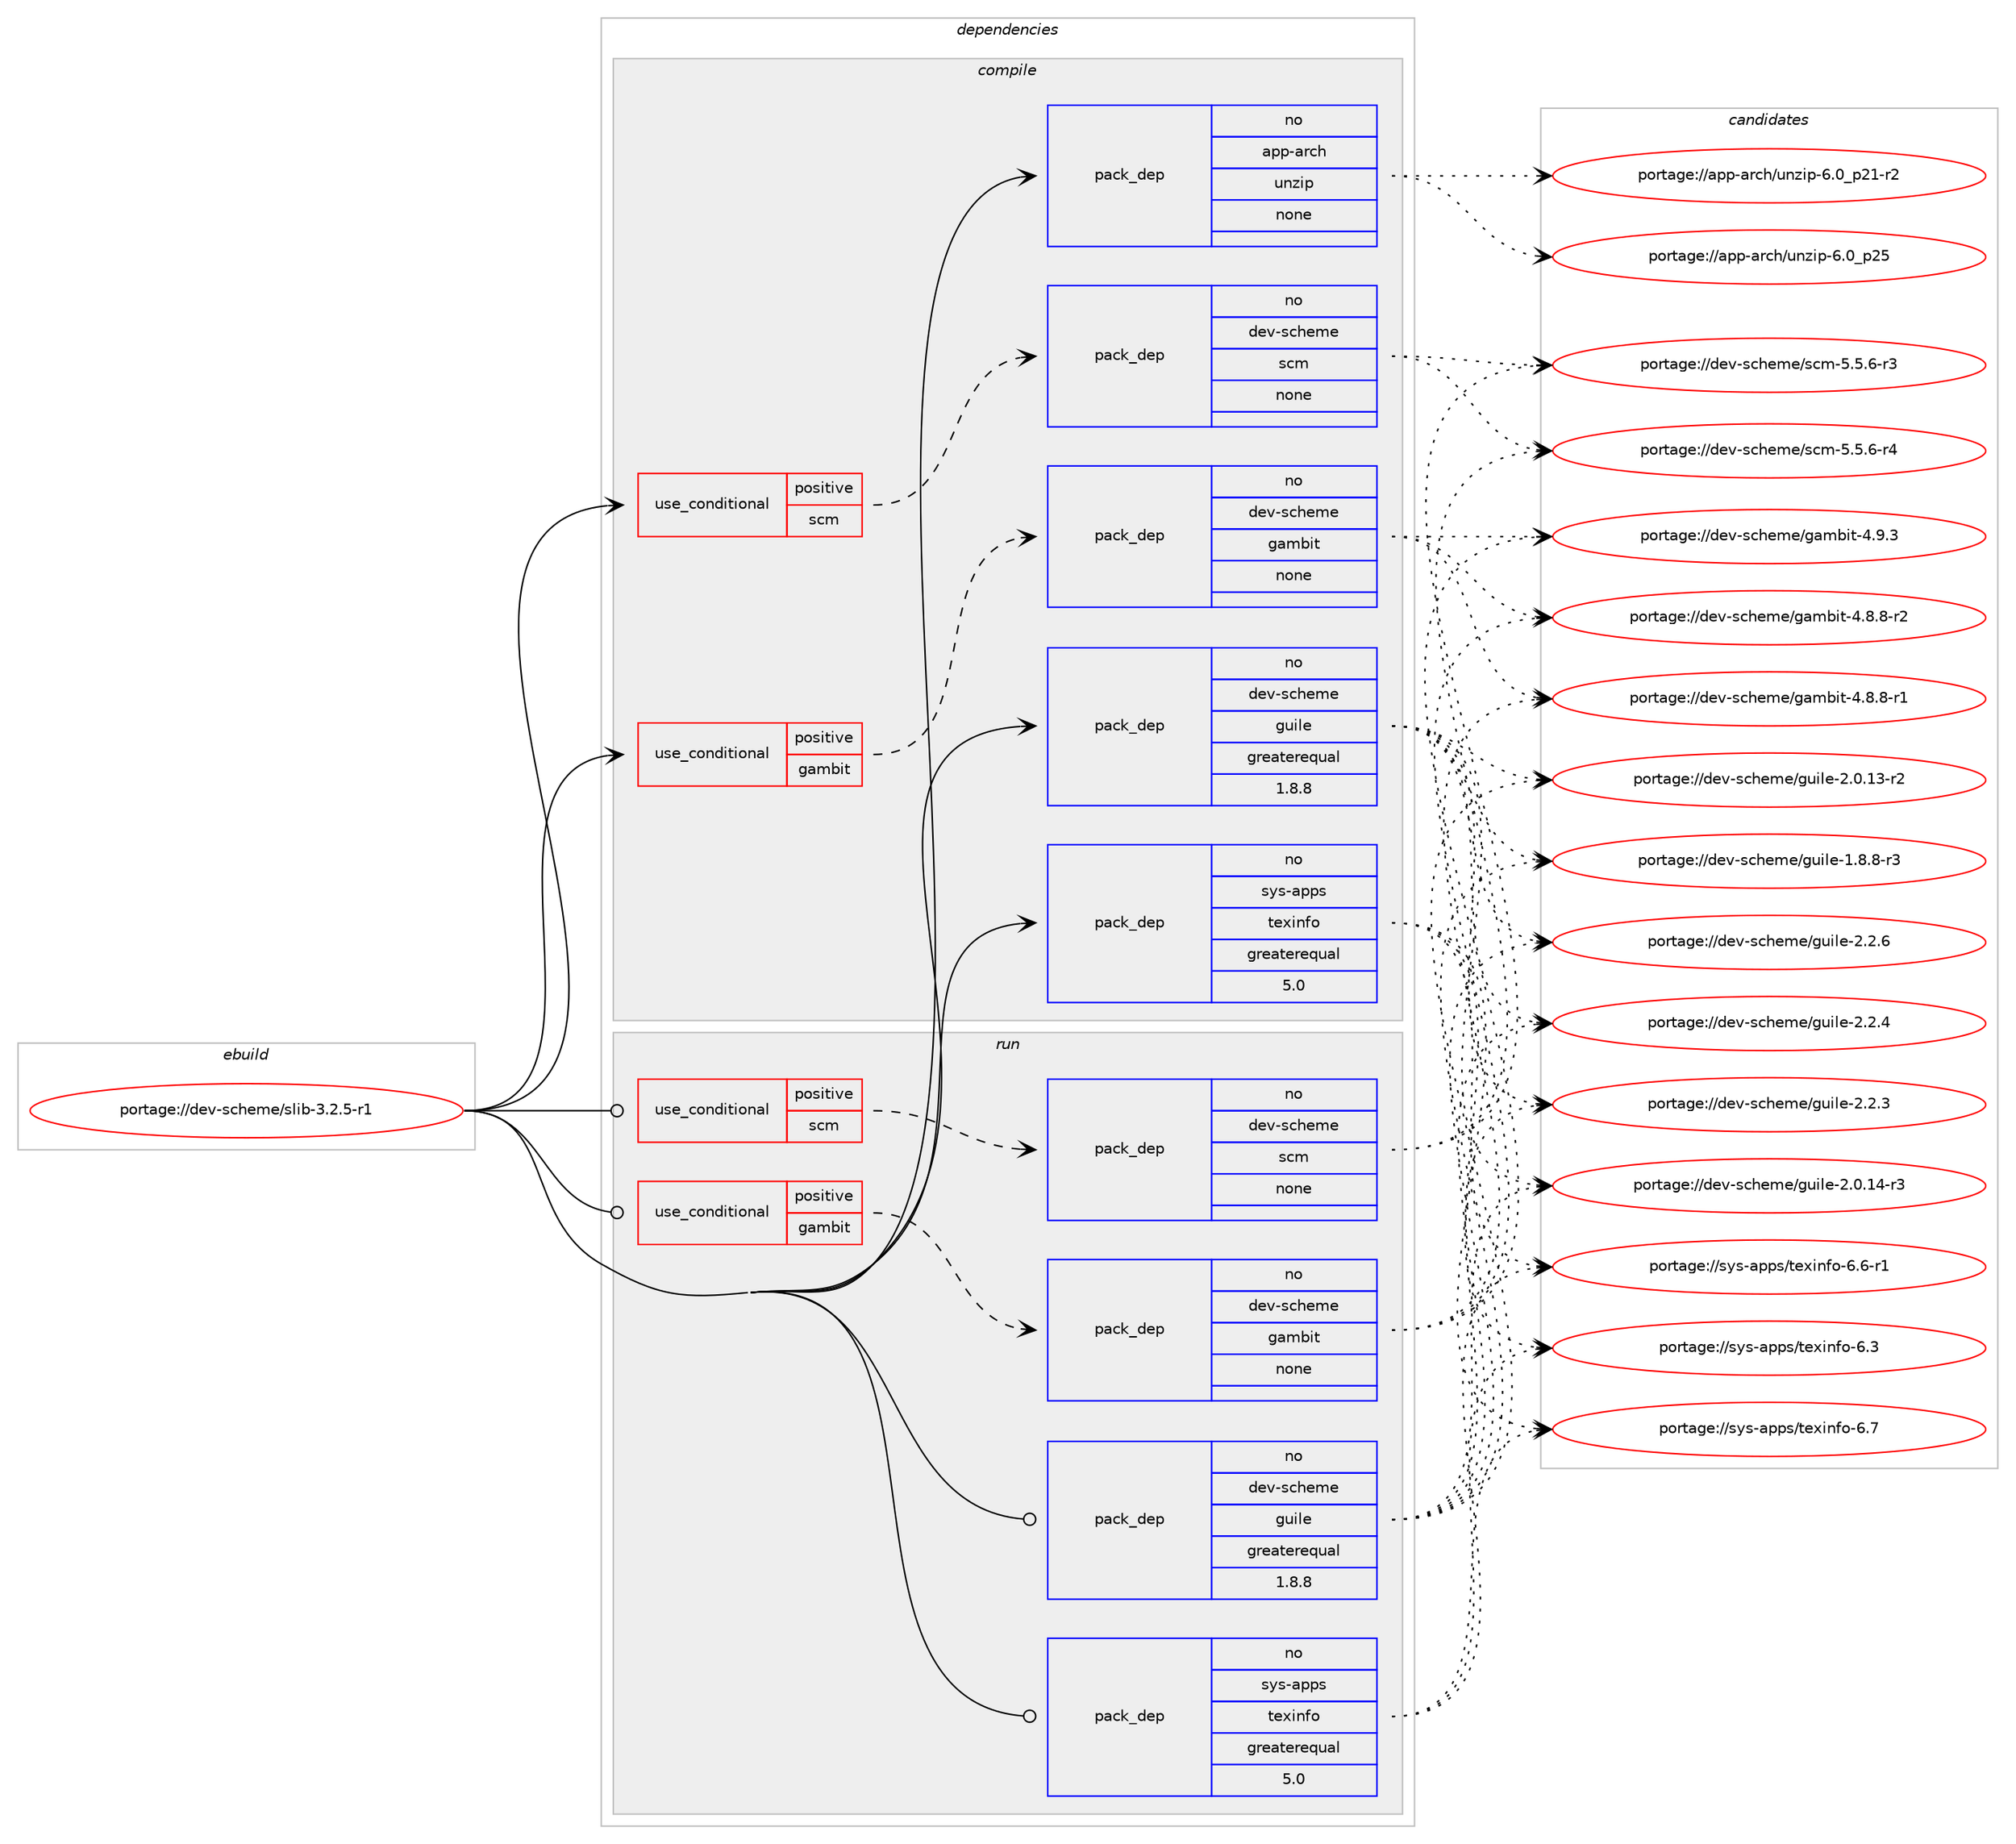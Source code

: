 digraph prolog {

# *************
# Graph options
# *************

newrank=true;
concentrate=true;
compound=true;
graph [rankdir=LR,fontname=Helvetica,fontsize=10,ranksep=1.5];#, ranksep=2.5, nodesep=0.2];
edge  [arrowhead=vee];
node  [fontname=Helvetica,fontsize=10];

# **********
# The ebuild
# **********

subgraph cluster_leftcol {
color=gray;
label=<<i>ebuild</i>>;
id [label="portage://dev-scheme/slib-3.2.5-r1", color=red, width=4, href="../dev-scheme/slib-3.2.5-r1.svg"];
}

# ****************
# The dependencies
# ****************

subgraph cluster_midcol {
color=gray;
label=<<i>dependencies</i>>;
subgraph cluster_compile {
fillcolor="#eeeeee";
style=filled;
label=<<i>compile</i>>;
subgraph cond63938 {
dependency308918 [label=<<TABLE BORDER="0" CELLBORDER="1" CELLSPACING="0" CELLPADDING="4"><TR><TD ROWSPAN="3" CELLPADDING="10">use_conditional</TD></TR><TR><TD>positive</TD></TR><TR><TD>gambit</TD></TR></TABLE>>, shape=none, color=red];
subgraph pack240266 {
dependency308919 [label=<<TABLE BORDER="0" CELLBORDER="1" CELLSPACING="0" CELLPADDING="4" WIDTH="220"><TR><TD ROWSPAN="6" CELLPADDING="30">pack_dep</TD></TR><TR><TD WIDTH="110">no</TD></TR><TR><TD>dev-scheme</TD></TR><TR><TD>gambit</TD></TR><TR><TD>none</TD></TR><TR><TD></TD></TR></TABLE>>, shape=none, color=blue];
}
dependency308918:e -> dependency308919:w [weight=20,style="dashed",arrowhead="vee"];
}
id:e -> dependency308918:w [weight=20,style="solid",arrowhead="vee"];
subgraph cond63939 {
dependency308920 [label=<<TABLE BORDER="0" CELLBORDER="1" CELLSPACING="0" CELLPADDING="4"><TR><TD ROWSPAN="3" CELLPADDING="10">use_conditional</TD></TR><TR><TD>positive</TD></TR><TR><TD>scm</TD></TR></TABLE>>, shape=none, color=red];
subgraph pack240267 {
dependency308921 [label=<<TABLE BORDER="0" CELLBORDER="1" CELLSPACING="0" CELLPADDING="4" WIDTH="220"><TR><TD ROWSPAN="6" CELLPADDING="30">pack_dep</TD></TR><TR><TD WIDTH="110">no</TD></TR><TR><TD>dev-scheme</TD></TR><TR><TD>scm</TD></TR><TR><TD>none</TD></TR><TR><TD></TD></TR></TABLE>>, shape=none, color=blue];
}
dependency308920:e -> dependency308921:w [weight=20,style="dashed",arrowhead="vee"];
}
id:e -> dependency308920:w [weight=20,style="solid",arrowhead="vee"];
subgraph pack240268 {
dependency308922 [label=<<TABLE BORDER="0" CELLBORDER="1" CELLSPACING="0" CELLPADDING="4" WIDTH="220"><TR><TD ROWSPAN="6" CELLPADDING="30">pack_dep</TD></TR><TR><TD WIDTH="110">no</TD></TR><TR><TD>app-arch</TD></TR><TR><TD>unzip</TD></TR><TR><TD>none</TD></TR><TR><TD></TD></TR></TABLE>>, shape=none, color=blue];
}
id:e -> dependency308922:w [weight=20,style="solid",arrowhead="vee"];
subgraph pack240269 {
dependency308923 [label=<<TABLE BORDER="0" CELLBORDER="1" CELLSPACING="0" CELLPADDING="4" WIDTH="220"><TR><TD ROWSPAN="6" CELLPADDING="30">pack_dep</TD></TR><TR><TD WIDTH="110">no</TD></TR><TR><TD>dev-scheme</TD></TR><TR><TD>guile</TD></TR><TR><TD>greaterequal</TD></TR><TR><TD>1.8.8</TD></TR></TABLE>>, shape=none, color=blue];
}
id:e -> dependency308923:w [weight=20,style="solid",arrowhead="vee"];
subgraph pack240270 {
dependency308924 [label=<<TABLE BORDER="0" CELLBORDER="1" CELLSPACING="0" CELLPADDING="4" WIDTH="220"><TR><TD ROWSPAN="6" CELLPADDING="30">pack_dep</TD></TR><TR><TD WIDTH="110">no</TD></TR><TR><TD>sys-apps</TD></TR><TR><TD>texinfo</TD></TR><TR><TD>greaterequal</TD></TR><TR><TD>5.0</TD></TR></TABLE>>, shape=none, color=blue];
}
id:e -> dependency308924:w [weight=20,style="solid",arrowhead="vee"];
}
subgraph cluster_compileandrun {
fillcolor="#eeeeee";
style=filled;
label=<<i>compile and run</i>>;
}
subgraph cluster_run {
fillcolor="#eeeeee";
style=filled;
label=<<i>run</i>>;
subgraph cond63940 {
dependency308925 [label=<<TABLE BORDER="0" CELLBORDER="1" CELLSPACING="0" CELLPADDING="4"><TR><TD ROWSPAN="3" CELLPADDING="10">use_conditional</TD></TR><TR><TD>positive</TD></TR><TR><TD>gambit</TD></TR></TABLE>>, shape=none, color=red];
subgraph pack240271 {
dependency308926 [label=<<TABLE BORDER="0" CELLBORDER="1" CELLSPACING="0" CELLPADDING="4" WIDTH="220"><TR><TD ROWSPAN="6" CELLPADDING="30">pack_dep</TD></TR><TR><TD WIDTH="110">no</TD></TR><TR><TD>dev-scheme</TD></TR><TR><TD>gambit</TD></TR><TR><TD>none</TD></TR><TR><TD></TD></TR></TABLE>>, shape=none, color=blue];
}
dependency308925:e -> dependency308926:w [weight=20,style="dashed",arrowhead="vee"];
}
id:e -> dependency308925:w [weight=20,style="solid",arrowhead="odot"];
subgraph cond63941 {
dependency308927 [label=<<TABLE BORDER="0" CELLBORDER="1" CELLSPACING="0" CELLPADDING="4"><TR><TD ROWSPAN="3" CELLPADDING="10">use_conditional</TD></TR><TR><TD>positive</TD></TR><TR><TD>scm</TD></TR></TABLE>>, shape=none, color=red];
subgraph pack240272 {
dependency308928 [label=<<TABLE BORDER="0" CELLBORDER="1" CELLSPACING="0" CELLPADDING="4" WIDTH="220"><TR><TD ROWSPAN="6" CELLPADDING="30">pack_dep</TD></TR><TR><TD WIDTH="110">no</TD></TR><TR><TD>dev-scheme</TD></TR><TR><TD>scm</TD></TR><TR><TD>none</TD></TR><TR><TD></TD></TR></TABLE>>, shape=none, color=blue];
}
dependency308927:e -> dependency308928:w [weight=20,style="dashed",arrowhead="vee"];
}
id:e -> dependency308927:w [weight=20,style="solid",arrowhead="odot"];
subgraph pack240273 {
dependency308929 [label=<<TABLE BORDER="0" CELLBORDER="1" CELLSPACING="0" CELLPADDING="4" WIDTH="220"><TR><TD ROWSPAN="6" CELLPADDING="30">pack_dep</TD></TR><TR><TD WIDTH="110">no</TD></TR><TR><TD>dev-scheme</TD></TR><TR><TD>guile</TD></TR><TR><TD>greaterequal</TD></TR><TR><TD>1.8.8</TD></TR></TABLE>>, shape=none, color=blue];
}
id:e -> dependency308929:w [weight=20,style="solid",arrowhead="odot"];
subgraph pack240274 {
dependency308930 [label=<<TABLE BORDER="0" CELLBORDER="1" CELLSPACING="0" CELLPADDING="4" WIDTH="220"><TR><TD ROWSPAN="6" CELLPADDING="30">pack_dep</TD></TR><TR><TD WIDTH="110">no</TD></TR><TR><TD>sys-apps</TD></TR><TR><TD>texinfo</TD></TR><TR><TD>greaterequal</TD></TR><TR><TD>5.0</TD></TR></TABLE>>, shape=none, color=blue];
}
id:e -> dependency308930:w [weight=20,style="solid",arrowhead="odot"];
}
}

# **************
# The candidates
# **************

subgraph cluster_choices {
rank=same;
color=gray;
label=<<i>candidates</i>>;

subgraph choice240266 {
color=black;
nodesep=1;
choice1001011184511599104101109101471039710998105116455246574651 [label="portage://dev-scheme/gambit-4.9.3", color=red, width=4,href="../dev-scheme/gambit-4.9.3.svg"];
choice10010111845115991041011091014710397109981051164552465646564511450 [label="portage://dev-scheme/gambit-4.8.8-r2", color=red, width=4,href="../dev-scheme/gambit-4.8.8-r2.svg"];
choice10010111845115991041011091014710397109981051164552465646564511449 [label="portage://dev-scheme/gambit-4.8.8-r1", color=red, width=4,href="../dev-scheme/gambit-4.8.8-r1.svg"];
dependency308919:e -> choice1001011184511599104101109101471039710998105116455246574651:w [style=dotted,weight="100"];
dependency308919:e -> choice10010111845115991041011091014710397109981051164552465646564511450:w [style=dotted,weight="100"];
dependency308919:e -> choice10010111845115991041011091014710397109981051164552465646564511449:w [style=dotted,weight="100"];
}
subgraph choice240267 {
color=black;
nodesep=1;
choice100101118451159910410110910147115991094553465346544511452 [label="portage://dev-scheme/scm-5.5.6-r4", color=red, width=4,href="../dev-scheme/scm-5.5.6-r4.svg"];
choice100101118451159910410110910147115991094553465346544511451 [label="portage://dev-scheme/scm-5.5.6-r3", color=red, width=4,href="../dev-scheme/scm-5.5.6-r3.svg"];
dependency308921:e -> choice100101118451159910410110910147115991094553465346544511452:w [style=dotted,weight="100"];
dependency308921:e -> choice100101118451159910410110910147115991094553465346544511451:w [style=dotted,weight="100"];
}
subgraph choice240268 {
color=black;
nodesep=1;
choice971121124597114991044711711012210511245544648951125053 [label="portage://app-arch/unzip-6.0_p25", color=red, width=4,href="../app-arch/unzip-6.0_p25.svg"];
choice9711211245971149910447117110122105112455446489511250494511450 [label="portage://app-arch/unzip-6.0_p21-r2", color=red, width=4,href="../app-arch/unzip-6.0_p21-r2.svg"];
dependency308922:e -> choice971121124597114991044711711012210511245544648951125053:w [style=dotted,weight="100"];
dependency308922:e -> choice9711211245971149910447117110122105112455446489511250494511450:w [style=dotted,weight="100"];
}
subgraph choice240269 {
color=black;
nodesep=1;
choice100101118451159910410110910147103117105108101455046504654 [label="portage://dev-scheme/guile-2.2.6", color=red, width=4,href="../dev-scheme/guile-2.2.6.svg"];
choice100101118451159910410110910147103117105108101455046504652 [label="portage://dev-scheme/guile-2.2.4", color=red, width=4,href="../dev-scheme/guile-2.2.4.svg"];
choice100101118451159910410110910147103117105108101455046504651 [label="portage://dev-scheme/guile-2.2.3", color=red, width=4,href="../dev-scheme/guile-2.2.3.svg"];
choice100101118451159910410110910147103117105108101455046484649524511451 [label="portage://dev-scheme/guile-2.0.14-r3", color=red, width=4,href="../dev-scheme/guile-2.0.14-r3.svg"];
choice100101118451159910410110910147103117105108101455046484649514511450 [label="portage://dev-scheme/guile-2.0.13-r2", color=red, width=4,href="../dev-scheme/guile-2.0.13-r2.svg"];
choice1001011184511599104101109101471031171051081014549465646564511451 [label="portage://dev-scheme/guile-1.8.8-r3", color=red, width=4,href="../dev-scheme/guile-1.8.8-r3.svg"];
dependency308923:e -> choice100101118451159910410110910147103117105108101455046504654:w [style=dotted,weight="100"];
dependency308923:e -> choice100101118451159910410110910147103117105108101455046504652:w [style=dotted,weight="100"];
dependency308923:e -> choice100101118451159910410110910147103117105108101455046504651:w [style=dotted,weight="100"];
dependency308923:e -> choice100101118451159910410110910147103117105108101455046484649524511451:w [style=dotted,weight="100"];
dependency308923:e -> choice100101118451159910410110910147103117105108101455046484649514511450:w [style=dotted,weight="100"];
dependency308923:e -> choice1001011184511599104101109101471031171051081014549465646564511451:w [style=dotted,weight="100"];
}
subgraph choice240270 {
color=black;
nodesep=1;
choice11512111545971121121154711610112010511010211145544655 [label="portage://sys-apps/texinfo-6.7", color=red, width=4,href="../sys-apps/texinfo-6.7.svg"];
choice115121115459711211211547116101120105110102111455446544511449 [label="portage://sys-apps/texinfo-6.6-r1", color=red, width=4,href="../sys-apps/texinfo-6.6-r1.svg"];
choice11512111545971121121154711610112010511010211145544651 [label="portage://sys-apps/texinfo-6.3", color=red, width=4,href="../sys-apps/texinfo-6.3.svg"];
dependency308924:e -> choice11512111545971121121154711610112010511010211145544655:w [style=dotted,weight="100"];
dependency308924:e -> choice115121115459711211211547116101120105110102111455446544511449:w [style=dotted,weight="100"];
dependency308924:e -> choice11512111545971121121154711610112010511010211145544651:w [style=dotted,weight="100"];
}
subgraph choice240271 {
color=black;
nodesep=1;
choice1001011184511599104101109101471039710998105116455246574651 [label="portage://dev-scheme/gambit-4.9.3", color=red, width=4,href="../dev-scheme/gambit-4.9.3.svg"];
choice10010111845115991041011091014710397109981051164552465646564511450 [label="portage://dev-scheme/gambit-4.8.8-r2", color=red, width=4,href="../dev-scheme/gambit-4.8.8-r2.svg"];
choice10010111845115991041011091014710397109981051164552465646564511449 [label="portage://dev-scheme/gambit-4.8.8-r1", color=red, width=4,href="../dev-scheme/gambit-4.8.8-r1.svg"];
dependency308926:e -> choice1001011184511599104101109101471039710998105116455246574651:w [style=dotted,weight="100"];
dependency308926:e -> choice10010111845115991041011091014710397109981051164552465646564511450:w [style=dotted,weight="100"];
dependency308926:e -> choice10010111845115991041011091014710397109981051164552465646564511449:w [style=dotted,weight="100"];
}
subgraph choice240272 {
color=black;
nodesep=1;
choice100101118451159910410110910147115991094553465346544511452 [label="portage://dev-scheme/scm-5.5.6-r4", color=red, width=4,href="../dev-scheme/scm-5.5.6-r4.svg"];
choice100101118451159910410110910147115991094553465346544511451 [label="portage://dev-scheme/scm-5.5.6-r3", color=red, width=4,href="../dev-scheme/scm-5.5.6-r3.svg"];
dependency308928:e -> choice100101118451159910410110910147115991094553465346544511452:w [style=dotted,weight="100"];
dependency308928:e -> choice100101118451159910410110910147115991094553465346544511451:w [style=dotted,weight="100"];
}
subgraph choice240273 {
color=black;
nodesep=1;
choice100101118451159910410110910147103117105108101455046504654 [label="portage://dev-scheme/guile-2.2.6", color=red, width=4,href="../dev-scheme/guile-2.2.6.svg"];
choice100101118451159910410110910147103117105108101455046504652 [label="portage://dev-scheme/guile-2.2.4", color=red, width=4,href="../dev-scheme/guile-2.2.4.svg"];
choice100101118451159910410110910147103117105108101455046504651 [label="portage://dev-scheme/guile-2.2.3", color=red, width=4,href="../dev-scheme/guile-2.2.3.svg"];
choice100101118451159910410110910147103117105108101455046484649524511451 [label="portage://dev-scheme/guile-2.0.14-r3", color=red, width=4,href="../dev-scheme/guile-2.0.14-r3.svg"];
choice100101118451159910410110910147103117105108101455046484649514511450 [label="portage://dev-scheme/guile-2.0.13-r2", color=red, width=4,href="../dev-scheme/guile-2.0.13-r2.svg"];
choice1001011184511599104101109101471031171051081014549465646564511451 [label="portage://dev-scheme/guile-1.8.8-r3", color=red, width=4,href="../dev-scheme/guile-1.8.8-r3.svg"];
dependency308929:e -> choice100101118451159910410110910147103117105108101455046504654:w [style=dotted,weight="100"];
dependency308929:e -> choice100101118451159910410110910147103117105108101455046504652:w [style=dotted,weight="100"];
dependency308929:e -> choice100101118451159910410110910147103117105108101455046504651:w [style=dotted,weight="100"];
dependency308929:e -> choice100101118451159910410110910147103117105108101455046484649524511451:w [style=dotted,weight="100"];
dependency308929:e -> choice100101118451159910410110910147103117105108101455046484649514511450:w [style=dotted,weight="100"];
dependency308929:e -> choice1001011184511599104101109101471031171051081014549465646564511451:w [style=dotted,weight="100"];
}
subgraph choice240274 {
color=black;
nodesep=1;
choice11512111545971121121154711610112010511010211145544655 [label="portage://sys-apps/texinfo-6.7", color=red, width=4,href="../sys-apps/texinfo-6.7.svg"];
choice115121115459711211211547116101120105110102111455446544511449 [label="portage://sys-apps/texinfo-6.6-r1", color=red, width=4,href="../sys-apps/texinfo-6.6-r1.svg"];
choice11512111545971121121154711610112010511010211145544651 [label="portage://sys-apps/texinfo-6.3", color=red, width=4,href="../sys-apps/texinfo-6.3.svg"];
dependency308930:e -> choice11512111545971121121154711610112010511010211145544655:w [style=dotted,weight="100"];
dependency308930:e -> choice115121115459711211211547116101120105110102111455446544511449:w [style=dotted,weight="100"];
dependency308930:e -> choice11512111545971121121154711610112010511010211145544651:w [style=dotted,weight="100"];
}
}

}
